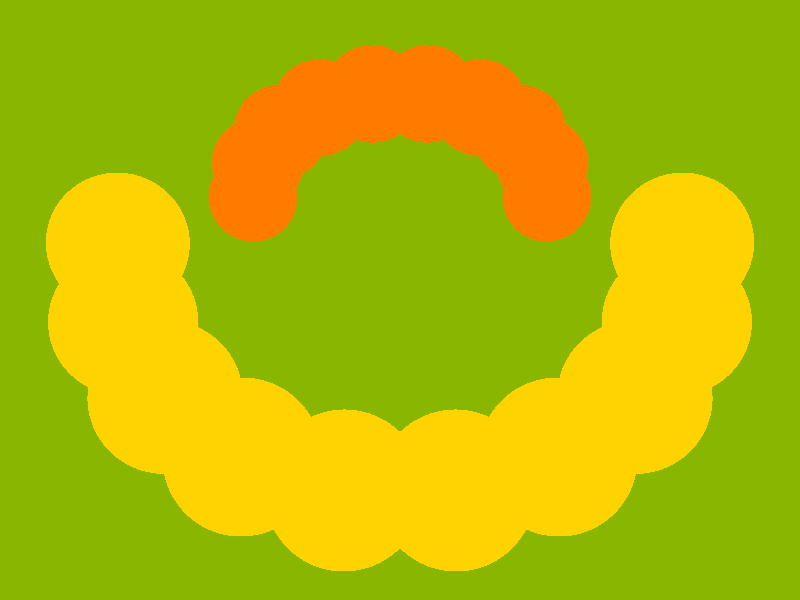 // PoVRay 3.7 Scene File "BallHalfCircle_2.pov"
// author: Friedrich A. Lohmueller, Jan-2014
// homepage: http://www.f-lohmueller.de
//--------------------------------------------------------------------------
#version 3.7;
global_settings{ assumed_gamma 1.0 }
#default{ finish{ ambient 0.1 diffuse 0.9 }} 
//--------------------------------------------------------------------------
#include "colors.inc"
#include "textures.inc"
#include "glass.inc"
#include "metals.inc"
#include "golds.inc"
#include "stones.inc"
#include "woods.inc"
#include "shapes.inc"
#include "shapes2.inc"
#include "functions.inc"
#include "math.inc"
#include "transforms.inc"
//--------------------------------------------------------------------------
// camera ------------------------------------------------------------------
#declare Camera_0 = camera {/*ultra_wide_angle*/ angle 55      // front view
                            location  <0.0 , 1.0 ,-3.0>
                            right     x*image_width/image_height
                            look_at   <0.0 , 1.0 , 0.0>}
#declare Camera_1 = camera {/*ultra_wide_angle*/ angle 50   // diagonal view
                            location  <2.0 , 2.5 ,-3.0>
                            right     x*image_width/image_height
                            look_at   <0.0 , 1.0 , 0.0>}
#declare Camera_2 = camera {/*ultra_wide_angle*/ angle 90 // right side view
                            location  <3.0 , 1.0 , 0.0>
                            right     x*image_width/image_height
                            look_at   <0.0 , 1.0 , 0.0>}
#declare Camera_3 = camera {/*ultra_wide_angle*/ angle 33        // top view
                            location  <0.0 , 4.0 ,-2.001>
                            right     x*image_width/image_height
                            look_at   <0.0 , 1.0 , 0.20>}
camera{ Camera_3 }
// sun ---------------------------------------------------------------------
light_source{< 1500,2000,-1500> color White}

// sky -------------------------------------------------------------- 
plane{<0,1,0>,1 hollow  
       texture{ pigment{ bozo turbulence 0.92
                         color_map { [0.00 rgb <0.20, 0.20, 1.0>*0.9]
                                     [0.50 rgb <0.20, 0.20, 1.0>*0.9]
                                     [0.70 rgb <1,1,1>]
                                     [0.85 rgb <0.25,0.25,0.25>]
                                     [1.0 rgb <0.5,0.5,0.5>]}
                        scale<1,1,1.5>*2.5  translate< 0,0,0>
                       }
                finish {ambient 1 diffuse 0} }      
       scale 10000}
// fog on the ground -------------------------------------------------
fog { fog_type   2
      distance   50
      color      White  
      fog_offset 0.1
      fog_alt    1.5
      turbulence 1.8
    }

// ground ------------------------------------------------------------
plane { <0,1,0>, 0 
        texture{ pigment{ color rgb<0.35,0.65,0.0>*0.72 }
                 normal { bumps 0.75 scale 0.015 }
                 finish { phong 0.1 }
               } // end of texture
      } // end of plane  
//--------------------------------------------------------------------------
//---------------------------- objects in scene ----------------------------
//--------------------------------------------------------------------------

#macro BallHalfCircle (R1, RR, Texture)
#local Ball1 =
 sphere{ <RR,0,0>,R1 texture{ Texture }}
union{
  object{Ball1 rotate <0,  0,0>}
  object{Ball1 rotate <0, 20,0>}
  object{Ball1 rotate <0, 40,0>}
  object{Ball1 rotate <0, 60,0>}
  object{Ball1 rotate <0, 80,0>}
  object{Ball1 rotate <0,100,0>}
  object{Ball1 rotate <0,120,0>}
  object{Ball1 rotate <0,140,0>}
  object{Ball1 rotate <0,160,0>}
  object{Ball1 rotate <0,180,0>}
 } // end of BallHalfCircle
#end // ---------------------- end of macro
//-----------------------------------------
#declare Texture1 =
  texture{ pigment{ color rgb<1,0.65,0>}
           finish { phong 1.0}
         }
#declare Texture2 =
  texture{ pigment{ color rgb<1,0.2,0>}
           finish { phong 1.0}
         }
// drawing commands:
object{ BallHalfCircle(0.25, 1.00, Texture1)
        translate<0,0.25,1>}
object{ BallHalfCircle(0.15, 0.50, Texture2)
        rotate<90,0,0>
        translate<0,0.5,1>}
// ------------------------------------ end









